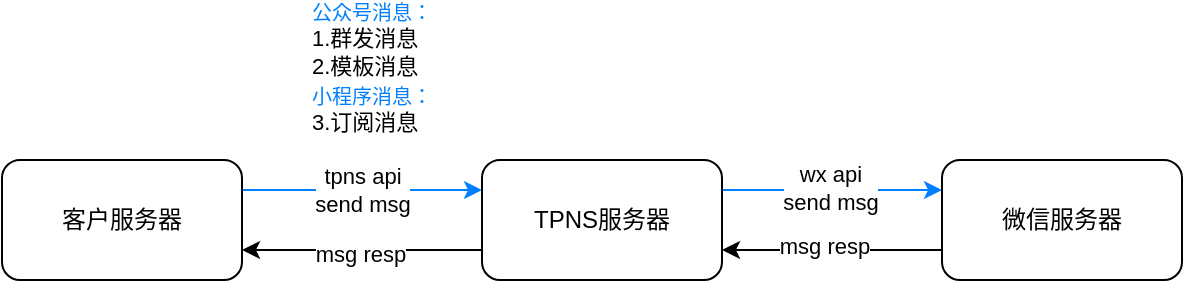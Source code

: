 <mxfile version="17.4.3" type="github">
  <diagram id="kgpKYQtTHZ0yAKxKKP6v" name="Page-1">
    <mxGraphModel dx="786" dy="458" grid="0" gridSize="10" guides="1" tooltips="1" connect="1" arrows="1" fold="1" page="1" pageScale="1" pageWidth="850" pageHeight="1100" math="0" shadow="0">
      <root>
        <mxCell id="0" />
        <mxCell id="1" parent="0" />
        <mxCell id="oYlPoV4KyUNFNu96zUUu-4" value="&lt;div&gt;tpns api&lt;/div&gt;&lt;div&gt;send msg&lt;/div&gt;" style="edgeStyle=orthogonalEdgeStyle;rounded=0;orthogonalLoop=1;jettySize=auto;html=1;align=center;exitX=1;exitY=0.25;exitDx=0;exitDy=0;entryX=0;entryY=0.25;entryDx=0;entryDy=0;strokeColor=#007FFF;" edge="1" parent="1" source="oYlPoV4KyUNFNu96zUUu-1" target="oYlPoV4KyUNFNu96zUUu-2">
          <mxGeometry relative="1" as="geometry" />
        </mxCell>
        <mxCell id="oYlPoV4KyUNFNu96zUUu-1" value="客户服务器" style="rounded=1;whiteSpace=wrap;html=1;" vertex="1" parent="1">
          <mxGeometry x="60" y="100" width="120" height="60" as="geometry" />
        </mxCell>
        <mxCell id="oYlPoV4KyUNFNu96zUUu-5" style="edgeStyle=orthogonalEdgeStyle;rounded=0;orthogonalLoop=1;jettySize=auto;html=1;entryX=0;entryY=0.25;entryDx=0;entryDy=0;exitX=1;exitY=0.25;exitDx=0;exitDy=0;strokeColor=#007FFF;" edge="1" parent="1" source="oYlPoV4KyUNFNu96zUUu-2" target="oYlPoV4KyUNFNu96zUUu-3">
          <mxGeometry relative="1" as="geometry" />
        </mxCell>
        <mxCell id="oYlPoV4KyUNFNu96zUUu-12" value="wx api&lt;br&gt;send msg" style="edgeLabel;html=1;align=center;verticalAlign=middle;resizable=0;points=[];" vertex="1" connectable="0" parent="oYlPoV4KyUNFNu96zUUu-5">
          <mxGeometry x="-0.029" y="1" relative="1" as="geometry">
            <mxPoint as="offset" />
          </mxGeometry>
        </mxCell>
        <mxCell id="oYlPoV4KyUNFNu96zUUu-8" style="edgeStyle=orthogonalEdgeStyle;rounded=0;orthogonalLoop=1;jettySize=auto;html=1;entryX=1;entryY=0.75;entryDx=0;entryDy=0;strokeColor=#000000;exitX=0;exitY=0.75;exitDx=0;exitDy=0;" edge="1" parent="1" source="oYlPoV4KyUNFNu96zUUu-2" target="oYlPoV4KyUNFNu96zUUu-1">
          <mxGeometry relative="1" as="geometry" />
        </mxCell>
        <mxCell id="oYlPoV4KyUNFNu96zUUu-10" value="msg resp" style="edgeLabel;html=1;align=center;verticalAlign=middle;resizable=0;points=[];" vertex="1" connectable="0" parent="oYlPoV4KyUNFNu96zUUu-8">
          <mxGeometry x="0.024" y="2" relative="1" as="geometry">
            <mxPoint as="offset" />
          </mxGeometry>
        </mxCell>
        <mxCell id="oYlPoV4KyUNFNu96zUUu-2" value="TPNS服务器" style="rounded=1;whiteSpace=wrap;html=1;" vertex="1" parent="1">
          <mxGeometry x="300" y="100" width="120" height="60" as="geometry" />
        </mxCell>
        <mxCell id="oYlPoV4KyUNFNu96zUUu-7" value="" style="edgeStyle=orthogonalEdgeStyle;rounded=0;orthogonalLoop=1;jettySize=auto;html=1;strokeColor=#000000;exitX=0;exitY=0.75;exitDx=0;exitDy=0;entryX=1;entryY=0.75;entryDx=0;entryDy=0;" edge="1" parent="1" source="oYlPoV4KyUNFNu96zUUu-3" target="oYlPoV4KyUNFNu96zUUu-2">
          <mxGeometry relative="1" as="geometry" />
        </mxCell>
        <mxCell id="oYlPoV4KyUNFNu96zUUu-9" value="msg resp" style="edgeLabel;html=1;align=center;verticalAlign=middle;resizable=0;points=[];" vertex="1" connectable="0" parent="oYlPoV4KyUNFNu96zUUu-7">
          <mxGeometry x="0.081" y="-2" relative="1" as="geometry">
            <mxPoint as="offset" />
          </mxGeometry>
        </mxCell>
        <mxCell id="oYlPoV4KyUNFNu96zUUu-3" value="微信服务器" style="rounded=1;whiteSpace=wrap;html=1;" vertex="1" parent="1">
          <mxGeometry x="530" y="100" width="120" height="60" as="geometry" />
        </mxCell>
        <mxCell id="oYlPoV4KyUNFNu96zUUu-11" value="&lt;div style=&quot;font-size: 11px ; text-align: justify&quot;&gt;&lt;br&gt;&lt;/div&gt;" style="text;html=1;align=center;verticalAlign=middle;resizable=0;points=[];autosize=1;strokeColor=none;fillColor=none;" vertex="1" parent="1">
          <mxGeometry x="100" y="33" width="20" height="20" as="geometry" />
        </mxCell>
        <mxCell id="oYlPoV4KyUNFNu96zUUu-14" value="&lt;font color=&quot;#007fff&quot;&gt;公众号消息：&lt;/font&gt;&lt;br&gt;&lt;div style=&quot;color: rgb(0 , 0 , 0) ; font-size: 11px&quot;&gt;1.群发消息&lt;/div&gt;&lt;div style=&quot;color: rgb(0 , 0 , 0) ; font-size: 11px&quot;&gt;2.模板消息&lt;/div&gt;" style="text;html=1;align=left;verticalAlign=middle;resizable=0;points=[];autosize=1;strokeColor=none;fillColor=none;fontSize=10;fontColor=#00FF00;" vertex="1" parent="1">
          <mxGeometry x="213" y="20" width="80" height="40" as="geometry" />
        </mxCell>
        <mxCell id="oYlPoV4KyUNFNu96zUUu-15" value="&lt;font color=&quot;#007fff&quot;&gt;小程序消息：&lt;/font&gt;&lt;br class=&quot;Apple-interchange-newline&quot;&gt;&lt;span style=&quot;color: rgb(0 , 0 , 0) ; font-size: 11px&quot;&gt;3.订阅消息&lt;/span&gt;" style="text;html=1;align=left;verticalAlign=middle;resizable=0;points=[];autosize=1;strokeColor=none;fillColor=none;fontSize=10;fontColor=#00FF00;" vertex="1" parent="1">
          <mxGeometry x="213" y="60" width="80" height="30" as="geometry" />
        </mxCell>
      </root>
    </mxGraphModel>
  </diagram>
</mxfile>
